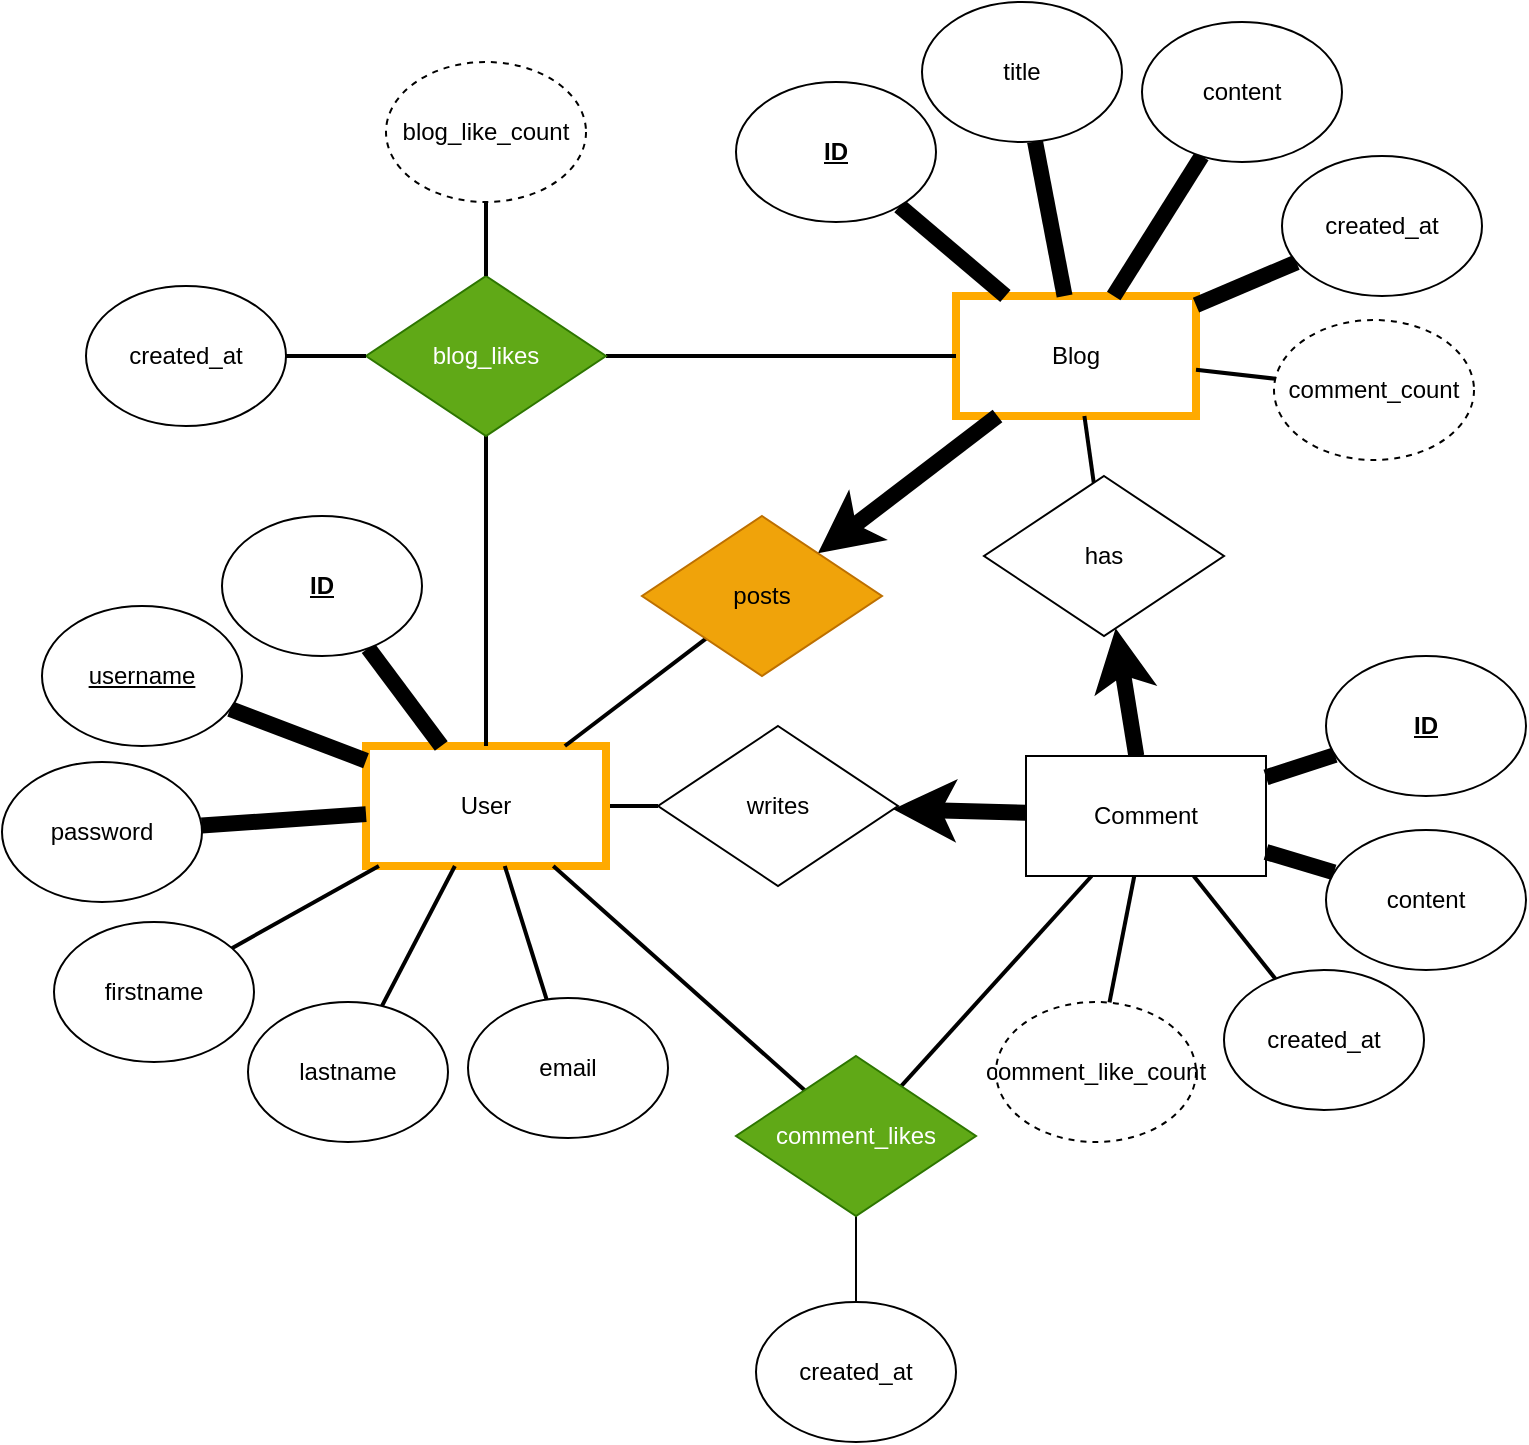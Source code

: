 <mxfile version="15.5.4" type="embed"><diagram id="mnbSNg_MuW425caBX1FD" name="Page-1"><mxGraphModel dx="974" dy="444" grid="1" gridSize="10" guides="1" tooltips="1" connect="1" arrows="1" fold="1" page="1" pageScale="1" pageWidth="850" pageHeight="1100" math="0" shadow="0"><root><mxCell id="0"/><mxCell id="1" parent="0"/><mxCell id="30" value="" style="edgeStyle=none;html=1;endArrow=none;endFill=0;strokeWidth=2;" parent="1" source="16" target="22" edge="1"><mxGeometry relative="1" as="geometry"><mxPoint x="442" y="642" as="targetPoint"/></mxGeometry></mxCell><mxCell id="16" value="User" style="rounded=0;whiteSpace=wrap;html=1;strokeColor=#FFAA00;strokeWidth=4;" parent="1" vertex="1"><mxGeometry x="212" y="412" width="120" height="60" as="geometry"/></mxCell><mxCell id="18" value="Blog" style="rounded=0;whiteSpace=wrap;html=1;strokeColor=#FFAA00;strokeWidth=4;" parent="1" vertex="1"><mxGeometry x="507" y="187" width="120" height="60" as="geometry"/></mxCell><mxCell id="32" value="" style="edgeStyle=none;html=1;endArrow=classic;endFill=1;strokeWidth=8;startArrow=none;startFill=0;" parent="1" source="19" target="21" edge="1"><mxGeometry relative="1" as="geometry"/></mxCell><mxCell id="84" style="rounded=0;orthogonalLoop=1;jettySize=auto;html=1;endArrow=none;endFill=0;strokeWidth=2;" edge="1" parent="1" source="19" target="83"><mxGeometry relative="1" as="geometry"/></mxCell><mxCell id="19" value="Comment" style="rounded=0;whiteSpace=wrap;html=1;" parent="1" vertex="1"><mxGeometry x="542" y="417" width="120" height="60" as="geometry"/></mxCell><mxCell id="34" value="" style="edgeStyle=none;html=1;endArrow=none;endFill=0;strokeWidth=2;startArrow=none;startFill=0;" parent="1" source="20" target="18" edge="1"><mxGeometry relative="1" as="geometry"/></mxCell><mxCell id="61" style="edgeStyle=none;html=1;startArrow=none;startFill=0;strokeWidth=2;endArrow=none;endFill=0;" parent="1" source="20" target="16" edge="1"><mxGeometry relative="1" as="geometry"/></mxCell><mxCell id="20" value="blog_likes" style="rhombus;whiteSpace=wrap;html=1;fillColor=#60a917;fontColor=#ffffff;strokeColor=#2D7600;" parent="1" vertex="1"><mxGeometry x="212" y="177" width="120" height="80" as="geometry"/></mxCell><mxCell id="33" value="" style="edgeStyle=none;html=1;endArrow=none;endFill=0;strokeWidth=2;" parent="1" source="21" target="18" edge="1"><mxGeometry relative="1" as="geometry"/></mxCell><mxCell id="74" style="edgeStyle=none;rounded=0;orthogonalLoop=1;jettySize=auto;html=1;endArrow=none;endFill=0;strokeWidth=2;" parent="1" source="18" target="73" edge="1"><mxGeometry relative="1" as="geometry"/></mxCell><mxCell id="21" value="has" style="rhombus;whiteSpace=wrap;html=1;" parent="1" vertex="1"><mxGeometry x="521" y="277" width="120" height="80" as="geometry"/></mxCell><mxCell id="31" value="" style="edgeStyle=none;html=1;endArrow=none;endFill=0;strokeWidth=8;startArrow=classic;startFill=1;" parent="1" source="22" target="19" edge="1"><mxGeometry relative="1" as="geometry"><mxPoint x="502" y="477" as="sourcePoint"/></mxGeometry></mxCell><mxCell id="22" value="writes" style="rhombus;whiteSpace=wrap;html=1;" parent="1" vertex="1"><mxGeometry x="358" y="402" width="120" height="80" as="geometry"/></mxCell><mxCell id="28" style="edgeStyle=none;html=1;endArrow=none;endFill=0;strokeWidth=2;" parent="1" source="24" target="16" edge="1"><mxGeometry relative="1" as="geometry"/></mxCell><mxCell id="29" style="edgeStyle=none;html=1;endArrow=none;endFill=0;strokeWidth=8;startArrow=classic;startFill=1;" parent="1" source="24" target="18" edge="1"><mxGeometry relative="1" as="geometry"/></mxCell><mxCell id="24" value="posts" style="rhombus;whiteSpace=wrap;html=1;fillColor=#f0a30a;fontColor=#000000;strokeColor=#BD7000;" parent="1" vertex="1"><mxGeometry x="350" y="297" width="120" height="80" as="geometry"/></mxCell><mxCell id="54" style="edgeStyle=none;html=1;startArrow=none;startFill=0;endArrow=none;endFill=0;strokeWidth=8;" parent="1" source="35" target="18" edge="1"><mxGeometry relative="1" as="geometry"/></mxCell><mxCell id="35" value="content" style="ellipse;whiteSpace=wrap;html=1;" parent="1" vertex="1"><mxGeometry x="600" y="50" width="100" height="70" as="geometry"/></mxCell><mxCell id="58" style="edgeStyle=none;html=1;startArrow=none;startFill=0;endArrow=none;endFill=0;strokeWidth=8;" parent="1" source="36" target="19" edge="1"><mxGeometry relative="1" as="geometry"/></mxCell><mxCell id="36" value="content" style="ellipse;whiteSpace=wrap;html=1;" parent="1" vertex="1"><mxGeometry x="692" y="454" width="100" height="70" as="geometry"/></mxCell><mxCell id="56" style="edgeStyle=none;html=1;startArrow=none;startFill=0;endArrow=none;endFill=0;strokeWidth=8;" parent="1" source="37" target="18" edge="1"><mxGeometry relative="1" as="geometry"/></mxCell><mxCell id="37" value="&lt;b&gt;&lt;u&gt;ID&lt;/u&gt;&lt;/b&gt;" style="ellipse;whiteSpace=wrap;html=1;" parent="1" vertex="1"><mxGeometry x="397" y="80" width="100" height="70" as="geometry"/></mxCell><mxCell id="57" style="edgeStyle=none;html=1;startArrow=none;startFill=0;endArrow=none;endFill=0;strokeWidth=8;" parent="1" source="39" target="19" edge="1"><mxGeometry relative="1" as="geometry"/></mxCell><mxCell id="39" value="&lt;b&gt;&lt;u&gt;ID&lt;/u&gt;&lt;/b&gt;" style="ellipse;whiteSpace=wrap;html=1;" parent="1" vertex="1"><mxGeometry x="692" y="367" width="100" height="70" as="geometry"/></mxCell><mxCell id="48" value="" style="edgeStyle=none;html=1;startArrow=none;startFill=0;endArrow=none;endFill=0;strokeWidth=8;" parent="1" source="40" target="16" edge="1"><mxGeometry relative="1" as="geometry"/></mxCell><mxCell id="40" value="&lt;b&gt;&lt;u&gt;ID&lt;/u&gt;&lt;/b&gt;" style="ellipse;whiteSpace=wrap;html=1;" parent="1" vertex="1"><mxGeometry x="140" y="297" width="100" height="70" as="geometry"/></mxCell><mxCell id="60" style="edgeStyle=none;html=1;exitX=0.5;exitY=1;exitDx=0;exitDy=0;entryX=0.5;entryY=0;entryDx=0;entryDy=0;startArrow=none;startFill=0;endArrow=none;endFill=0;strokeWidth=2;" parent="1" edge="1"><mxGeometry relative="1" as="geometry"><mxPoint x="90" y="130" as="targetPoint"/></mxGeometry></mxCell><mxCell id="49" style="edgeStyle=none;html=1;startArrow=none;startFill=0;endArrow=none;endFill=0;strokeWidth=8;" parent="1" source="43" target="16" edge="1"><mxGeometry relative="1" as="geometry"/></mxCell><mxCell id="43" value="&lt;u&gt;username&lt;/u&gt;" style="ellipse;whiteSpace=wrap;html=1;" parent="1" vertex="1"><mxGeometry x="50" y="342" width="100" height="70" as="geometry"/></mxCell><mxCell id="50" style="edgeStyle=none;html=1;startArrow=none;startFill=0;endArrow=none;endFill=0;strokeWidth=2;" parent="1" source="44" target="16" edge="1"><mxGeometry relative="1" as="geometry"/></mxCell><mxCell id="44" value="email" style="ellipse;whiteSpace=wrap;html=1;" parent="1" vertex="1"><mxGeometry x="263" y="538" width="100" height="70" as="geometry"/></mxCell><mxCell id="52" style="edgeStyle=none;html=1;startArrow=none;startFill=0;endArrow=none;endFill=0;strokeWidth=8;" parent="1" source="45" target="16" edge="1"><mxGeometry relative="1" as="geometry"/></mxCell><mxCell id="45" value="password" style="ellipse;whiteSpace=wrap;html=1;" parent="1" vertex="1"><mxGeometry x="30" y="420" width="100" height="70" as="geometry"/></mxCell><mxCell id="55" style="edgeStyle=none;html=1;startArrow=none;startFill=0;endArrow=none;endFill=0;strokeWidth=8;" parent="1" source="46" target="18" edge="1"><mxGeometry relative="1" as="geometry"/></mxCell><mxCell id="46" value="created_at" style="ellipse;whiteSpace=wrap;html=1;" parent="1" vertex="1"><mxGeometry x="670" y="117" width="100" height="70" as="geometry"/></mxCell><mxCell id="53" style="edgeStyle=none;html=1;startArrow=none;startFill=0;endArrow=none;endFill=0;strokeWidth=8;" parent="1" source="47" target="18" edge="1"><mxGeometry relative="1" as="geometry"/></mxCell><mxCell id="47" value="title" style="ellipse;whiteSpace=wrap;html=1;" parent="1" vertex="1"><mxGeometry x="490" y="40" width="100" height="70" as="geometry"/></mxCell><mxCell id="64" value="" style="edgeStyle=none;html=1;startArrow=none;startFill=0;endArrow=none;endFill=0;strokeWidth=2;" parent="1" source="63" target="20" edge="1"><mxGeometry relative="1" as="geometry"/></mxCell><mxCell id="63" value="created_at" style="ellipse;whiteSpace=wrap;html=1;" parent="1" vertex="1"><mxGeometry x="72" y="182" width="100" height="70" as="geometry"/></mxCell><mxCell id="67" style="edgeStyle=none;html=1;startArrow=none;startFill=0;endArrow=none;endFill=0;strokeWidth=2;" parent="1" source="66" target="16" edge="1"><mxGeometry relative="1" as="geometry"/></mxCell><mxCell id="68" style="edgeStyle=none;html=1;startArrow=none;startFill=0;endArrow=none;endFill=0;strokeWidth=2;" parent="1" source="66" target="19" edge="1"><mxGeometry relative="1" as="geometry"/></mxCell><mxCell id="72" style="rounded=0;orthogonalLoop=1;jettySize=auto;html=1;endArrow=none;endFill=0;" parent="1" source="66" target="69" edge="1"><mxGeometry relative="1" as="geometry"><mxPoint x="430" y="720" as="targetPoint"/></mxGeometry></mxCell><mxCell id="66" value="comment_likes" style="rhombus;whiteSpace=wrap;html=1;fillColor=#60a917;fontColor=#ffffff;strokeColor=#2D7600;" parent="1" vertex="1"><mxGeometry x="397" y="567" width="120" height="80" as="geometry"/></mxCell><mxCell id="69" value="created_at" style="ellipse;whiteSpace=wrap;html=1;strokeColor=default;" parent="1" vertex="1"><mxGeometry x="407" y="690" width="100" height="70" as="geometry"/></mxCell><mxCell id="73" value="comment_count" style="ellipse;whiteSpace=wrap;html=1;dashed=1;" parent="1" vertex="1"><mxGeometry x="666" y="199" width="100" height="70" as="geometry"/></mxCell><mxCell id="76" value="" style="edgeStyle=none;rounded=0;orthogonalLoop=1;jettySize=auto;html=1;endArrow=none;endFill=0;strokeWidth=2;" parent="1" source="75" target="20" edge="1"><mxGeometry relative="1" as="geometry"/></mxCell><mxCell id="75" value="blog_like_count" style="ellipse;whiteSpace=wrap;html=1;dashed=1;" parent="1" vertex="1"><mxGeometry x="222" y="70" width="100" height="70" as="geometry"/></mxCell><mxCell id="78" value="" style="edgeStyle=none;rounded=0;orthogonalLoop=1;jettySize=auto;html=1;endArrow=none;endFill=0;strokeWidth=2;" parent="1" source="77" target="19" edge="1"><mxGeometry relative="1" as="geometry"/></mxCell><mxCell id="77" value="comment_like_count" style="ellipse;whiteSpace=wrap;html=1;dashed=1;" parent="1" vertex="1"><mxGeometry x="527" y="540" width="100" height="70" as="geometry"/></mxCell><mxCell id="81" style="edgeStyle=none;rounded=0;orthogonalLoop=1;jettySize=auto;html=1;endArrow=none;endFill=0;strokeWidth=2;" parent="1" source="79" target="16" edge="1"><mxGeometry relative="1" as="geometry"/></mxCell><mxCell id="79" value="firstname" style="ellipse;whiteSpace=wrap;html=1;" parent="1" vertex="1"><mxGeometry x="56" y="500" width="100" height="70" as="geometry"/></mxCell><mxCell id="82" style="edgeStyle=none;rounded=0;orthogonalLoop=1;jettySize=auto;html=1;endArrow=none;endFill=0;strokeWidth=2;" parent="1" source="80" target="16" edge="1"><mxGeometry relative="1" as="geometry"/></mxCell><mxCell id="80" value="lastname" style="ellipse;whiteSpace=wrap;html=1;" parent="1" vertex="1"><mxGeometry x="153" y="540" width="100" height="70" as="geometry"/></mxCell><mxCell id="83" value="created_at" style="ellipse;whiteSpace=wrap;html=1;strokeColor=default;" vertex="1" parent="1"><mxGeometry x="641" y="524" width="100" height="70" as="geometry"/></mxCell></root></mxGraphModel></diagram></mxfile>